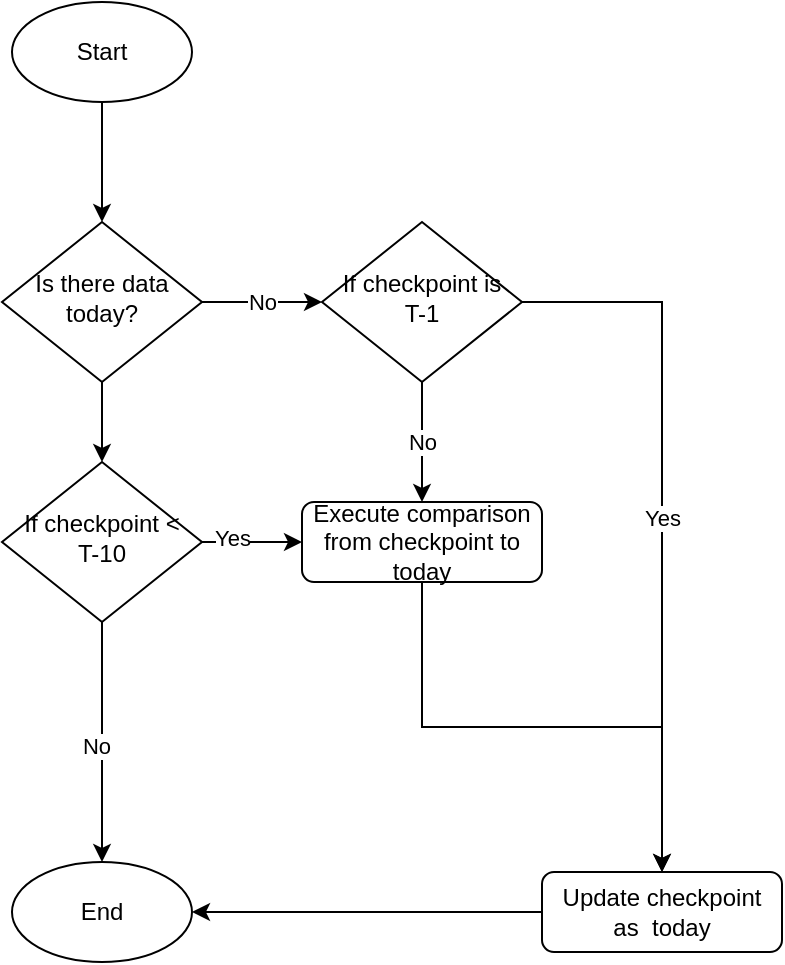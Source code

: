 <mxfile version="21.6.2" type="github">
  <diagram id="C5RBs43oDa-KdzZeNtuy" name="Page-1">
    <mxGraphModel dx="1575" dy="545" grid="1" gridSize="10" guides="1" tooltips="1" connect="1" arrows="1" fold="1" page="1" pageScale="1" pageWidth="827" pageHeight="1169" math="0" shadow="0">
      <root>
        <mxCell id="WIyWlLk6GJQsqaUBKTNV-0" />
        <mxCell id="WIyWlLk6GJQsqaUBKTNV-1" parent="WIyWlLk6GJQsqaUBKTNV-0" />
        <mxCell id="mRoG3vJh9QnEbDzoWX3e-5" value="No" style="edgeStyle=orthogonalEdgeStyle;rounded=0;orthogonalLoop=1;jettySize=auto;html=1;entryX=0;entryY=0.5;entryDx=0;entryDy=0;" edge="1" parent="WIyWlLk6GJQsqaUBKTNV-1" source="WIyWlLk6GJQsqaUBKTNV-6" target="mRoG3vJh9QnEbDzoWX3e-4">
          <mxGeometry relative="1" as="geometry" />
        </mxCell>
        <mxCell id="mRoG3vJh9QnEbDzoWX3e-16" style="edgeStyle=orthogonalEdgeStyle;rounded=0;orthogonalLoop=1;jettySize=auto;html=1;entryX=0.5;entryY=0;entryDx=0;entryDy=0;" edge="1" parent="WIyWlLk6GJQsqaUBKTNV-1" source="WIyWlLk6GJQsqaUBKTNV-6" target="mRoG3vJh9QnEbDzoWX3e-15">
          <mxGeometry relative="1" as="geometry" />
        </mxCell>
        <mxCell id="WIyWlLk6GJQsqaUBKTNV-6" value="Is there data today?" style="rhombus;whiteSpace=wrap;html=1;shadow=0;fontFamily=Helvetica;fontSize=12;align=center;strokeWidth=1;spacing=6;spacingTop=-4;" parent="WIyWlLk6GJQsqaUBKTNV-1" vertex="1">
          <mxGeometry x="170" y="120" width="100" height="80" as="geometry" />
        </mxCell>
        <mxCell id="mRoG3vJh9QnEbDzoWX3e-2" style="edgeStyle=orthogonalEdgeStyle;rounded=0;orthogonalLoop=1;jettySize=auto;html=1;entryX=0.5;entryY=0;entryDx=0;entryDy=0;" edge="1" parent="WIyWlLk6GJQsqaUBKTNV-1" source="mRoG3vJh9QnEbDzoWX3e-0" target="WIyWlLk6GJQsqaUBKTNV-6">
          <mxGeometry relative="1" as="geometry">
            <mxPoint x="220" y="100" as="targetPoint" />
          </mxGeometry>
        </mxCell>
        <mxCell id="mRoG3vJh9QnEbDzoWX3e-0" value="Start" style="ellipse;whiteSpace=wrap;html=1;" vertex="1" parent="WIyWlLk6GJQsqaUBKTNV-1">
          <mxGeometry x="175" y="10" width="90" height="50" as="geometry" />
        </mxCell>
        <mxCell id="mRoG3vJh9QnEbDzoWX3e-1" value="End" style="ellipse;whiteSpace=wrap;html=1;" vertex="1" parent="WIyWlLk6GJQsqaUBKTNV-1">
          <mxGeometry x="175" y="440" width="90" height="50" as="geometry" />
        </mxCell>
        <mxCell id="mRoG3vJh9QnEbDzoWX3e-7" value="Yes" style="edgeStyle=orthogonalEdgeStyle;rounded=0;orthogonalLoop=1;jettySize=auto;html=1;entryX=0.5;entryY=0;entryDx=0;entryDy=0;" edge="1" parent="WIyWlLk6GJQsqaUBKTNV-1" source="mRoG3vJh9QnEbDzoWX3e-4" target="mRoG3vJh9QnEbDzoWX3e-10">
          <mxGeometry relative="1" as="geometry">
            <mxPoint x="380" y="230" as="targetPoint" />
          </mxGeometry>
        </mxCell>
        <mxCell id="mRoG3vJh9QnEbDzoWX3e-8" value="No" style="edgeStyle=orthogonalEdgeStyle;rounded=0;orthogonalLoop=1;jettySize=auto;html=1;entryX=0.5;entryY=0;entryDx=0;entryDy=0;" edge="1" parent="WIyWlLk6GJQsqaUBKTNV-1" source="mRoG3vJh9QnEbDzoWX3e-4" target="mRoG3vJh9QnEbDzoWX3e-12">
          <mxGeometry relative="1" as="geometry">
            <mxPoint x="510" y="230" as="targetPoint" />
          </mxGeometry>
        </mxCell>
        <mxCell id="mRoG3vJh9QnEbDzoWX3e-4" value="If checkpoint is&lt;br&gt;T-1" style="rhombus;whiteSpace=wrap;html=1;shadow=0;fontFamily=Helvetica;fontSize=12;align=center;strokeWidth=1;spacing=6;spacingTop=-4;" vertex="1" parent="WIyWlLk6GJQsqaUBKTNV-1">
          <mxGeometry x="330" y="120" width="100" height="80" as="geometry" />
        </mxCell>
        <mxCell id="mRoG3vJh9QnEbDzoWX3e-20" style="edgeStyle=orthogonalEdgeStyle;rounded=0;orthogonalLoop=1;jettySize=auto;html=1;entryX=1;entryY=0.5;entryDx=0;entryDy=0;" edge="1" parent="WIyWlLk6GJQsqaUBKTNV-1" source="mRoG3vJh9QnEbDzoWX3e-10" target="mRoG3vJh9QnEbDzoWX3e-1">
          <mxGeometry relative="1" as="geometry" />
        </mxCell>
        <mxCell id="mRoG3vJh9QnEbDzoWX3e-10" value="Update checkpoint as&amp;nbsp; today" style="rounded=1;whiteSpace=wrap;html=1;" vertex="1" parent="WIyWlLk6GJQsqaUBKTNV-1">
          <mxGeometry x="440" y="445" width="120" height="40" as="geometry" />
        </mxCell>
        <mxCell id="mRoG3vJh9QnEbDzoWX3e-23" style="edgeStyle=orthogonalEdgeStyle;rounded=0;orthogonalLoop=1;jettySize=auto;html=1;entryX=0.5;entryY=0;entryDx=0;entryDy=0;" edge="1" parent="WIyWlLk6GJQsqaUBKTNV-1" source="mRoG3vJh9QnEbDzoWX3e-12" target="mRoG3vJh9QnEbDzoWX3e-10">
          <mxGeometry relative="1" as="geometry" />
        </mxCell>
        <mxCell id="mRoG3vJh9QnEbDzoWX3e-12" value="Execute comparison&lt;br&gt;from checkpoint to today" style="rounded=1;whiteSpace=wrap;html=1;" vertex="1" parent="WIyWlLk6GJQsqaUBKTNV-1">
          <mxGeometry x="320" y="260" width="120" height="40" as="geometry" />
        </mxCell>
        <mxCell id="mRoG3vJh9QnEbDzoWX3e-18" style="edgeStyle=orthogonalEdgeStyle;rounded=0;orthogonalLoop=1;jettySize=auto;html=1;entryX=0.5;entryY=0;entryDx=0;entryDy=0;" edge="1" parent="WIyWlLk6GJQsqaUBKTNV-1" source="mRoG3vJh9QnEbDzoWX3e-15" target="mRoG3vJh9QnEbDzoWX3e-1">
          <mxGeometry relative="1" as="geometry" />
        </mxCell>
        <mxCell id="mRoG3vJh9QnEbDzoWX3e-19" value="No" style="edgeLabel;html=1;align=center;verticalAlign=middle;resizable=0;points=[];" vertex="1" connectable="0" parent="mRoG3vJh9QnEbDzoWX3e-18">
          <mxGeometry x="0.035" y="-3" relative="1" as="geometry">
            <mxPoint as="offset" />
          </mxGeometry>
        </mxCell>
        <mxCell id="mRoG3vJh9QnEbDzoWX3e-21" style="edgeStyle=orthogonalEdgeStyle;rounded=0;orthogonalLoop=1;jettySize=auto;html=1;entryX=0;entryY=0.5;entryDx=0;entryDy=0;" edge="1" parent="WIyWlLk6GJQsqaUBKTNV-1" source="mRoG3vJh9QnEbDzoWX3e-15" target="mRoG3vJh9QnEbDzoWX3e-12">
          <mxGeometry relative="1" as="geometry" />
        </mxCell>
        <mxCell id="mRoG3vJh9QnEbDzoWX3e-22" value="Yes" style="edgeLabel;html=1;align=center;verticalAlign=middle;resizable=0;points=[];" vertex="1" connectable="0" parent="mRoG3vJh9QnEbDzoWX3e-21">
          <mxGeometry x="-0.421" y="2" relative="1" as="geometry">
            <mxPoint as="offset" />
          </mxGeometry>
        </mxCell>
        <mxCell id="mRoG3vJh9QnEbDzoWX3e-15" value="If checkpoint &amp;lt; T-10" style="rhombus;whiteSpace=wrap;html=1;shadow=0;fontFamily=Helvetica;fontSize=12;align=center;strokeWidth=1;spacing=6;spacingTop=-4;" vertex="1" parent="WIyWlLk6GJQsqaUBKTNV-1">
          <mxGeometry x="170" y="240" width="100" height="80" as="geometry" />
        </mxCell>
      </root>
    </mxGraphModel>
  </diagram>
</mxfile>
